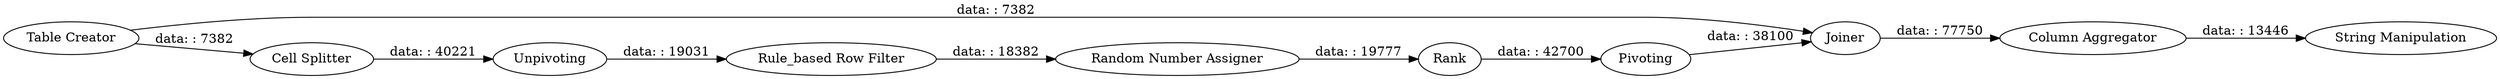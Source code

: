 digraph {
	"-3311836399016859316_4" [label="Random Number Assigner"]
	"-3311836399016859316_3" [label=Unpivoting]
	"-3311836399016859316_10" [label=Joiner]
	"-3311836399016859316_6" [label="Rule_based Row Filter"]
	"-3311836399016859316_11" [label="String Manipulation"]
	"-3311836399016859316_2" [label="Cell Splitter"]
	"-3311836399016859316_8" [label=Pivoting]
	"-3311836399016859316_9" [label="Column Aggregator"]
	"-3311836399016859316_7" [label=Rank]
	"-3311836399016859316_1" [label="Table Creator"]
	"-3311836399016859316_1" -> "-3311836399016859316_10" [label="data: : 7382"]
	"-3311836399016859316_2" -> "-3311836399016859316_3" [label="data: : 40221"]
	"-3311836399016859316_9" -> "-3311836399016859316_11" [label="data: : 13446"]
	"-3311836399016859316_8" -> "-3311836399016859316_10" [label="data: : 38100"]
	"-3311836399016859316_10" -> "-3311836399016859316_9" [label="data: : 77750"]
	"-3311836399016859316_6" -> "-3311836399016859316_4" [label="data: : 18382"]
	"-3311836399016859316_3" -> "-3311836399016859316_6" [label="data: : 19031"]
	"-3311836399016859316_7" -> "-3311836399016859316_8" [label="data: : 42700"]
	"-3311836399016859316_1" -> "-3311836399016859316_2" [label="data: : 7382"]
	"-3311836399016859316_4" -> "-3311836399016859316_7" [label="data: : 19777"]
	rankdir=LR
}
